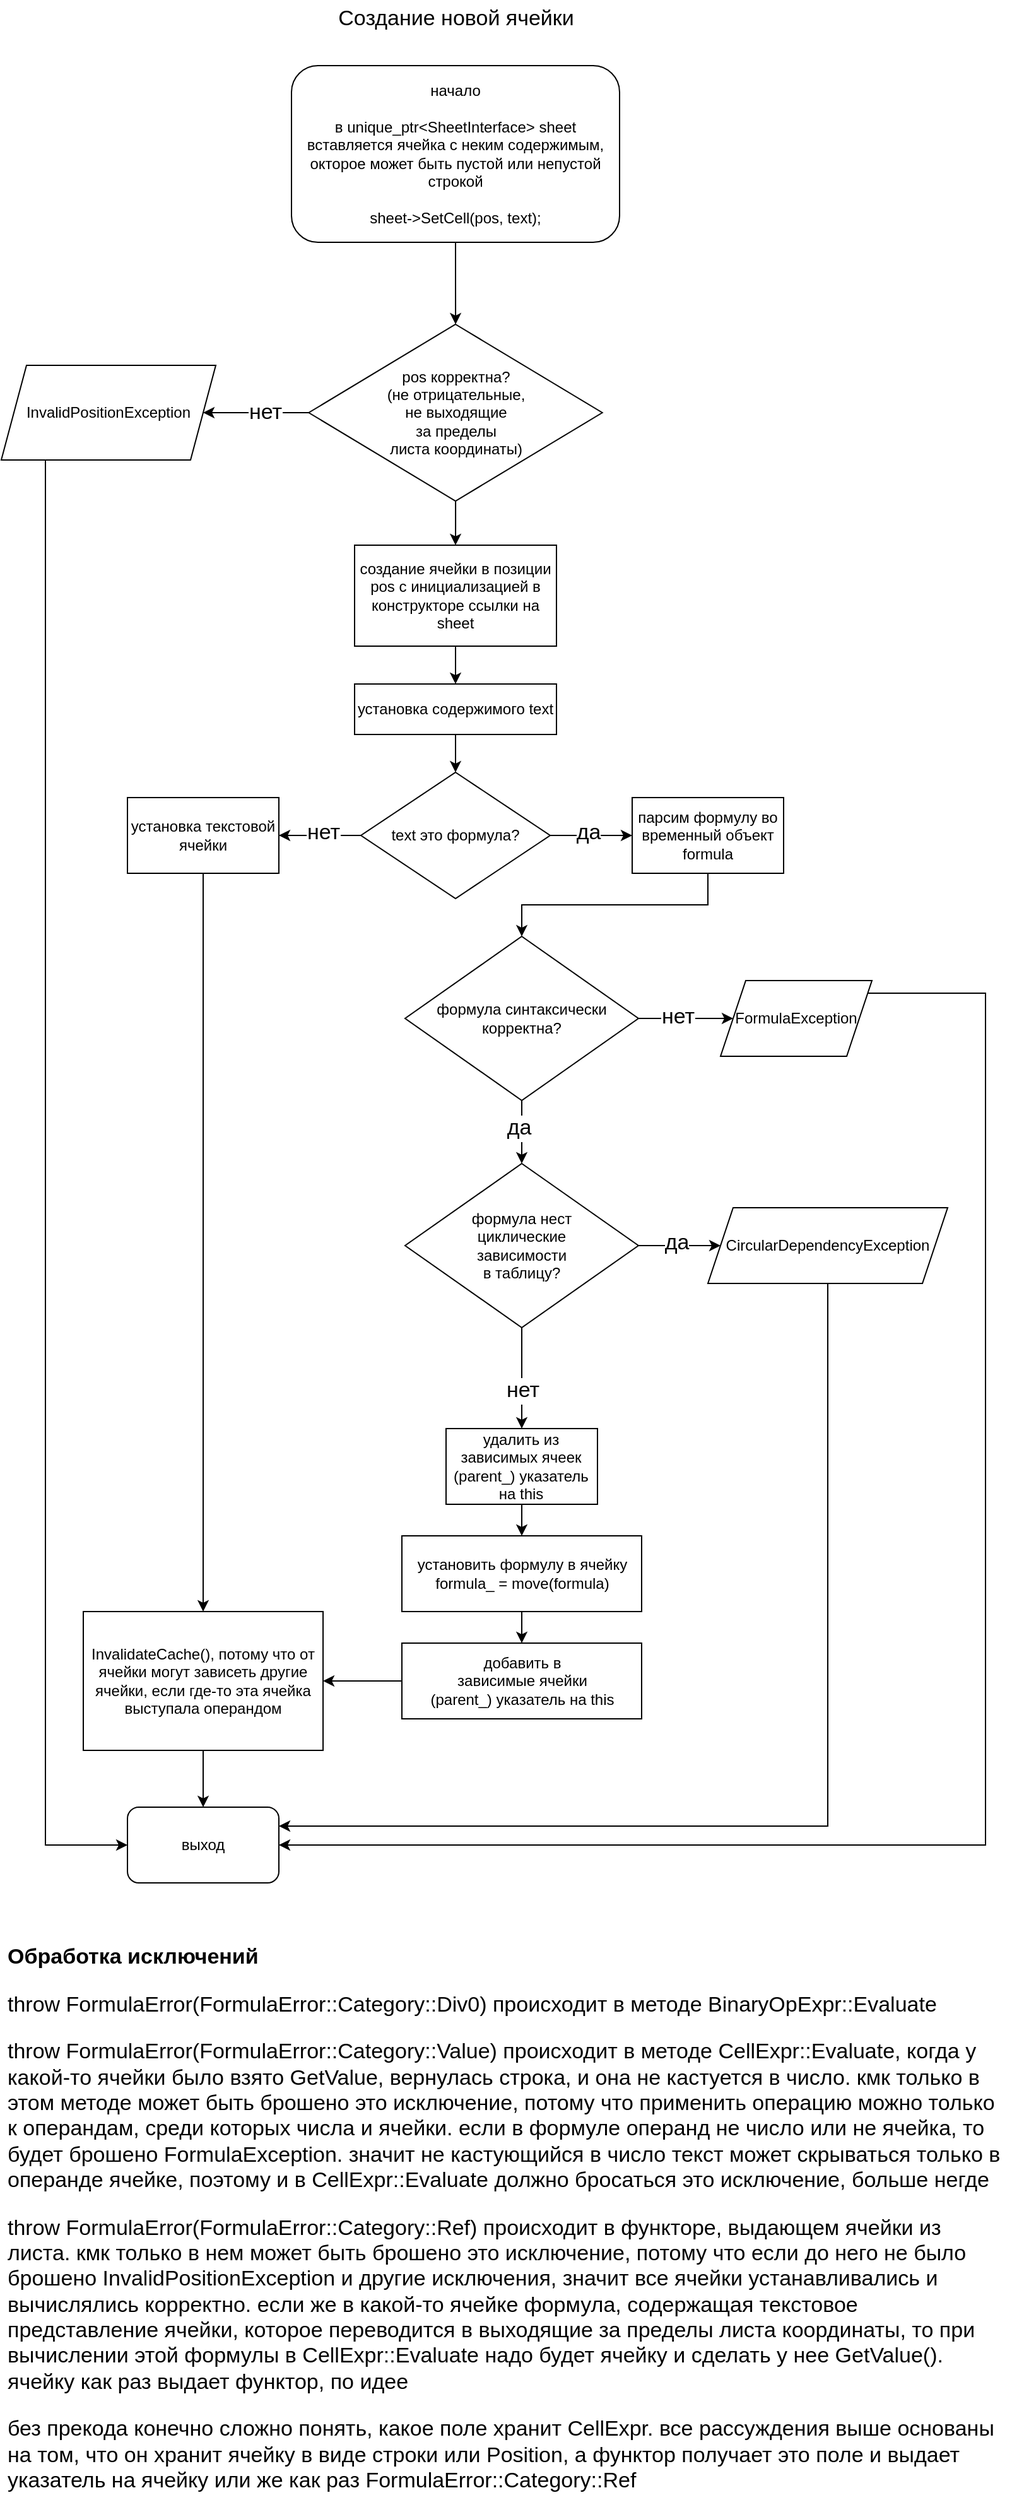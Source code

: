 <mxfile version="21.6.8" type="device">
  <diagram name="Page-1" id="SPiCIr0ZC_wj-tATxjPY">
    <mxGraphModel dx="1364" dy="843" grid="1" gridSize="10" guides="1" tooltips="1" connect="1" arrows="1" fold="1" page="1" pageScale="1" pageWidth="850" pageHeight="1100" math="0" shadow="0">
      <root>
        <mxCell id="0" />
        <mxCell id="1" parent="0" />
        <mxCell id="lTLusuyiNAkY52ba71Ii-4" value="" style="edgeStyle=orthogonalEdgeStyle;rounded=0;orthogonalLoop=1;jettySize=auto;html=1;" parent="1" source="lTLusuyiNAkY52ba71Ii-1" target="lTLusuyiNAkY52ba71Ii-3" edge="1">
          <mxGeometry relative="1" as="geometry" />
        </mxCell>
        <mxCell id="lTLusuyiNAkY52ba71Ii-1" value="начало&lt;br&gt;&lt;br&gt;в unique_ptr&amp;lt;SheetInterface&amp;gt; sheet вставляется ячейка с неким содержимым, окторое может быть пустой или непустой строкой&lt;br&gt;&lt;br&gt;sheet-&amp;gt;SetCell(pos, text);" style="rounded=1;whiteSpace=wrap;html=1;" parent="1" vertex="1">
          <mxGeometry x="260" y="62" width="260" height="140" as="geometry" />
        </mxCell>
        <mxCell id="lTLusuyiNAkY52ba71Ii-2" value="Создание новой ячейки" style="text;html=1;align=center;verticalAlign=middle;resizable=0;points=[];autosize=1;strokeColor=none;fillColor=none;fontSize=17;" parent="1" vertex="1">
          <mxGeometry x="285" y="10" width="210" height="30" as="geometry" />
        </mxCell>
        <mxCell id="lTLusuyiNAkY52ba71Ii-6" value="" style="edgeStyle=orthogonalEdgeStyle;rounded=0;orthogonalLoop=1;jettySize=auto;html=1;" parent="1" source="lTLusuyiNAkY52ba71Ii-3" target="lTLusuyiNAkY52ba71Ii-5" edge="1">
          <mxGeometry relative="1" as="geometry" />
        </mxCell>
        <mxCell id="lTLusuyiNAkY52ba71Ii-7" value="нет" style="edgeLabel;html=1;align=center;verticalAlign=middle;resizable=0;points=[];fontSize=17;" parent="lTLusuyiNAkY52ba71Ii-6" vertex="1" connectable="0">
          <mxGeometry x="-0.164" y="2" relative="1" as="geometry">
            <mxPoint y="-2" as="offset" />
          </mxGeometry>
        </mxCell>
        <mxCell id="lTLusuyiNAkY52ba71Ii-9" value="" style="edgeStyle=orthogonalEdgeStyle;rounded=0;orthogonalLoop=1;jettySize=auto;html=1;" parent="1" source="lTLusuyiNAkY52ba71Ii-3" target="lTLusuyiNAkY52ba71Ii-8" edge="1">
          <mxGeometry relative="1" as="geometry" />
        </mxCell>
        <mxCell id="lTLusuyiNAkY52ba71Ii-3" value="pos корректна?&lt;br&gt;(не отрицательные,&lt;br&gt;не выходящие&lt;br&gt;за пределы&lt;br&gt;листа координаты)" style="rhombus;whiteSpace=wrap;html=1;" parent="1" vertex="1">
          <mxGeometry x="273.67" y="267" width="232.66" height="140" as="geometry" />
        </mxCell>
        <mxCell id="lTLusuyiNAkY52ba71Ii-12" style="edgeStyle=orthogonalEdgeStyle;rounded=0;orthogonalLoop=1;jettySize=auto;html=1;exitX=0.5;exitY=1;exitDx=0;exitDy=0;entryX=0;entryY=0.5;entryDx=0;entryDy=0;" parent="1" source="lTLusuyiNAkY52ba71Ii-5" target="lTLusuyiNAkY52ba71Ii-57" edge="1">
          <mxGeometry relative="1" as="geometry">
            <mxPoint x="65" y="1012" as="targetPoint" />
            <Array as="points">
              <mxPoint x="65" y="1472" />
            </Array>
          </mxGeometry>
        </mxCell>
        <mxCell id="lTLusuyiNAkY52ba71Ii-5" value="InvalidPositionException" style="shape=parallelogram;perimeter=parallelogramPerimeter;whiteSpace=wrap;html=1;fixedSize=1;" parent="1" vertex="1">
          <mxGeometry x="30" y="299.5" width="170" height="75" as="geometry" />
        </mxCell>
        <mxCell id="lTLusuyiNAkY52ba71Ii-11" value="" style="edgeStyle=orthogonalEdgeStyle;rounded=0;orthogonalLoop=1;jettySize=auto;html=1;" parent="1" source="lTLusuyiNAkY52ba71Ii-8" target="lTLusuyiNAkY52ba71Ii-10" edge="1">
          <mxGeometry relative="1" as="geometry" />
        </mxCell>
        <mxCell id="lTLusuyiNAkY52ba71Ii-8" value="создание ячейки в позиции pos c инициализацией в конструкторе ссылки на sheet" style="whiteSpace=wrap;html=1;" parent="1" vertex="1">
          <mxGeometry x="310" y="442" width="159.99" height="80" as="geometry" />
        </mxCell>
        <mxCell id="lTLusuyiNAkY52ba71Ii-15" value="" style="edgeStyle=orthogonalEdgeStyle;rounded=0;orthogonalLoop=1;jettySize=auto;html=1;" parent="1" source="lTLusuyiNAkY52ba71Ii-10" target="lTLusuyiNAkY52ba71Ii-14" edge="1">
          <mxGeometry relative="1" as="geometry" />
        </mxCell>
        <mxCell id="lTLusuyiNAkY52ba71Ii-10" value="установка содержимого text" style="whiteSpace=wrap;html=1;" parent="1" vertex="1">
          <mxGeometry x="310.01" y="552" width="159.99" height="40" as="geometry" />
        </mxCell>
        <mxCell id="lTLusuyiNAkY52ba71Ii-17" value="" style="edgeStyle=orthogonalEdgeStyle;rounded=0;orthogonalLoop=1;jettySize=auto;html=1;" parent="1" source="lTLusuyiNAkY52ba71Ii-14" target="lTLusuyiNAkY52ba71Ii-16" edge="1">
          <mxGeometry relative="1" as="geometry" />
        </mxCell>
        <mxCell id="lTLusuyiNAkY52ba71Ii-18" value="нет" style="edgeLabel;html=1;align=center;verticalAlign=middle;resizable=0;points=[];fontSize=17;" parent="lTLusuyiNAkY52ba71Ii-17" vertex="1" connectable="0">
          <mxGeometry x="-0.074" y="-2" relative="1" as="geometry">
            <mxPoint as="offset" />
          </mxGeometry>
        </mxCell>
        <mxCell id="lTLusuyiNAkY52ba71Ii-24" value="" style="edgeStyle=orthogonalEdgeStyle;rounded=0;orthogonalLoop=1;jettySize=auto;html=1;" parent="1" source="lTLusuyiNAkY52ba71Ii-14" target="lTLusuyiNAkY52ba71Ii-23" edge="1">
          <mxGeometry relative="1" as="geometry" />
        </mxCell>
        <mxCell id="lTLusuyiNAkY52ba71Ii-27" value="да" style="edgeLabel;html=1;align=center;verticalAlign=middle;resizable=0;points=[];fontSize=17;" parent="lTLusuyiNAkY52ba71Ii-24" vertex="1" connectable="0">
          <mxGeometry x="-0.095" y="2" relative="1" as="geometry">
            <mxPoint as="offset" />
          </mxGeometry>
        </mxCell>
        <mxCell id="lTLusuyiNAkY52ba71Ii-14" value="text это формула?" style="rhombus;whiteSpace=wrap;html=1;" parent="1" vertex="1">
          <mxGeometry x="315" y="622" width="150.01" height="100" as="geometry" />
        </mxCell>
        <mxCell id="lTLusuyiNAkY52ba71Ii-20" value="" style="edgeStyle=orthogonalEdgeStyle;rounded=0;orthogonalLoop=1;jettySize=auto;html=1;entryX=0.5;entryY=0;entryDx=0;entryDy=0;exitX=0.5;exitY=1;exitDx=0;exitDy=0;" parent="1" source="lTLusuyiNAkY52ba71Ii-16" target="lTLusuyiNAkY52ba71Ii-19" edge="1">
          <mxGeometry relative="1" as="geometry">
            <mxPoint x="130" y="1202" as="targetPoint" />
            <Array as="points">
              <mxPoint x="190" y="1287" />
            </Array>
          </mxGeometry>
        </mxCell>
        <mxCell id="lTLusuyiNAkY52ba71Ii-16" value="установка текстовой ячейки" style="whiteSpace=wrap;html=1;" parent="1" vertex="1">
          <mxGeometry x="130.005" y="642" width="120" height="60" as="geometry" />
        </mxCell>
        <mxCell id="lTLusuyiNAkY52ba71Ii-58" value="" style="edgeStyle=orthogonalEdgeStyle;rounded=0;orthogonalLoop=1;jettySize=auto;html=1;" parent="1" source="lTLusuyiNAkY52ba71Ii-19" target="lTLusuyiNAkY52ba71Ii-57" edge="1">
          <mxGeometry relative="1" as="geometry" />
        </mxCell>
        <mxCell id="lTLusuyiNAkY52ba71Ii-19" value="InvalidateCache(), потому что от ячейки могут зависеть другие ячейки, если где-то эта ячейка выступала операндом" style="whiteSpace=wrap;html=1;" parent="1" vertex="1">
          <mxGeometry x="95.01" y="1287" width="190" height="110" as="geometry" />
        </mxCell>
        <mxCell id="lTLusuyiNAkY52ba71Ii-26" value="" style="edgeStyle=orthogonalEdgeStyle;rounded=0;orthogonalLoop=1;jettySize=auto;html=1;" parent="1" source="lTLusuyiNAkY52ba71Ii-23" target="lTLusuyiNAkY52ba71Ii-25" edge="1">
          <mxGeometry relative="1" as="geometry" />
        </mxCell>
        <mxCell id="lTLusuyiNAkY52ba71Ii-23" value="парсим формулу во временный объект&lt;br&gt;formula" style="whiteSpace=wrap;html=1;" parent="1" vertex="1">
          <mxGeometry x="529.995" y="642" width="120" height="60" as="geometry" />
        </mxCell>
        <mxCell id="lTLusuyiNAkY52ba71Ii-32" value="" style="edgeStyle=orthogonalEdgeStyle;rounded=0;orthogonalLoop=1;jettySize=auto;html=1;entryX=0;entryY=0.5;entryDx=0;entryDy=0;" parent="1" source="lTLusuyiNAkY52ba71Ii-25" target="lTLusuyiNAkY52ba71Ii-41" edge="1">
          <mxGeometry relative="1" as="geometry">
            <mxPoint x="480" y="797" as="targetPoint" />
          </mxGeometry>
        </mxCell>
        <mxCell id="lTLusuyiNAkY52ba71Ii-42" value="нет" style="edgeLabel;html=1;align=center;verticalAlign=middle;resizable=0;points=[];fontSize=17;" parent="lTLusuyiNAkY52ba71Ii-32" vertex="1" connectable="0">
          <mxGeometry x="-0.174" y="1" relative="1" as="geometry">
            <mxPoint as="offset" />
          </mxGeometry>
        </mxCell>
        <mxCell id="lTLusuyiNAkY52ba71Ii-37" value="" style="edgeStyle=orthogonalEdgeStyle;rounded=0;orthogonalLoop=1;jettySize=auto;html=1;" parent="1" source="lTLusuyiNAkY52ba71Ii-25" target="lTLusuyiNAkY52ba71Ii-36" edge="1">
          <mxGeometry relative="1" as="geometry" />
        </mxCell>
        <mxCell id="lTLusuyiNAkY52ba71Ii-38" value="да" style="edgeLabel;html=1;align=center;verticalAlign=middle;resizable=0;points=[];fontSize=17;" parent="lTLusuyiNAkY52ba71Ii-37" vertex="1" connectable="0">
          <mxGeometry x="-0.143" y="-3" relative="1" as="geometry">
            <mxPoint as="offset" />
          </mxGeometry>
        </mxCell>
        <mxCell id="lTLusuyiNAkY52ba71Ii-25" value="формула синтаксически корректна?" style="rhombus;whiteSpace=wrap;html=1;" parent="1" vertex="1">
          <mxGeometry x="350" y="752" width="184.98" height="130" as="geometry" />
        </mxCell>
        <mxCell id="lTLusuyiNAkY52ba71Ii-49" value="" style="edgeStyle=orthogonalEdgeStyle;rounded=0;orthogonalLoop=1;jettySize=auto;html=1;" parent="1" source="lTLusuyiNAkY52ba71Ii-36" target="lTLusuyiNAkY52ba71Ii-48" edge="1">
          <mxGeometry relative="1" as="geometry" />
        </mxCell>
        <mxCell id="lTLusuyiNAkY52ba71Ii-50" value="нет" style="edgeLabel;html=1;align=center;verticalAlign=middle;resizable=0;points=[];fontSize=17;" parent="lTLusuyiNAkY52ba71Ii-49" vertex="1" connectable="0">
          <mxGeometry x="0.096" y="2" relative="1" as="geometry">
            <mxPoint x="-2" y="6" as="offset" />
          </mxGeometry>
        </mxCell>
        <mxCell id="lTLusuyiNAkY52ba71Ii-36" value="формула нест&lt;br&gt;циклические&lt;br&gt;зависимости&lt;br&gt;в таблицу?" style="rhombus;whiteSpace=wrap;html=1;" parent="1" vertex="1">
          <mxGeometry x="350" y="932" width="184.98" height="130" as="geometry" />
        </mxCell>
        <mxCell id="lTLusuyiNAkY52ba71Ii-60" style="edgeStyle=orthogonalEdgeStyle;rounded=0;orthogonalLoop=1;jettySize=auto;html=1;exitX=1;exitY=0.5;exitDx=0;exitDy=0;entryX=1;entryY=0.5;entryDx=0;entryDy=0;" parent="1" source="lTLusuyiNAkY52ba71Ii-41" target="lTLusuyiNAkY52ba71Ii-57" edge="1">
          <mxGeometry relative="1" as="geometry">
            <Array as="points">
              <mxPoint x="690" y="817" />
              <mxPoint x="690" y="797" />
              <mxPoint x="810" y="797" />
              <mxPoint x="810" y="1472" />
            </Array>
          </mxGeometry>
        </mxCell>
        <mxCell id="lTLusuyiNAkY52ba71Ii-41" value="FormulaException" style="shape=parallelogram;perimeter=parallelogramPerimeter;whiteSpace=wrap;html=1;fixedSize=1;" parent="1" vertex="1">
          <mxGeometry x="600" y="787" width="120" height="60" as="geometry" />
        </mxCell>
        <mxCell id="lTLusuyiNAkY52ba71Ii-43" value="" style="edgeStyle=orthogonalEdgeStyle;rounded=0;orthogonalLoop=1;jettySize=auto;html=1;entryX=0;entryY=0.5;entryDx=0;entryDy=0;exitX=1;exitY=0.5;exitDx=0;exitDy=0;" parent="1" source="lTLusuyiNAkY52ba71Ii-36" target="lTLusuyiNAkY52ba71Ii-45" edge="1">
          <mxGeometry relative="1" as="geometry">
            <mxPoint x="489.01" y="997" as="sourcePoint" />
            <mxPoint x="441.01" y="997" as="targetPoint" />
          </mxGeometry>
        </mxCell>
        <mxCell id="lTLusuyiNAkY52ba71Ii-44" value="да" style="edgeLabel;html=1;align=center;verticalAlign=middle;resizable=0;points=[];fontSize=17;" parent="lTLusuyiNAkY52ba71Ii-43" vertex="1" connectable="0">
          <mxGeometry x="-0.174" y="1" relative="1" as="geometry">
            <mxPoint x="3" y="-1" as="offset" />
          </mxGeometry>
        </mxCell>
        <mxCell id="lTLusuyiNAkY52ba71Ii-59" style="edgeStyle=orthogonalEdgeStyle;rounded=0;orthogonalLoop=1;jettySize=auto;html=1;exitX=0.5;exitY=1;exitDx=0;exitDy=0;entryX=1;entryY=0.25;entryDx=0;entryDy=0;" parent="1" source="lTLusuyiNAkY52ba71Ii-45" target="lTLusuyiNAkY52ba71Ii-57" edge="1">
          <mxGeometry relative="1" as="geometry" />
        </mxCell>
        <mxCell id="lTLusuyiNAkY52ba71Ii-45" value="CircularDependencyException" style="shape=parallelogram;perimeter=parallelogramPerimeter;whiteSpace=wrap;html=1;fixedSize=1;" parent="1" vertex="1">
          <mxGeometry x="590" y="967" width="190" height="60" as="geometry" />
        </mxCell>
        <mxCell id="lTLusuyiNAkY52ba71Ii-52" value="" style="edgeStyle=orthogonalEdgeStyle;rounded=0;orthogonalLoop=1;jettySize=auto;html=1;" parent="1" source="lTLusuyiNAkY52ba71Ii-48" target="lTLusuyiNAkY52ba71Ii-51" edge="1">
          <mxGeometry relative="1" as="geometry" />
        </mxCell>
        <mxCell id="lTLusuyiNAkY52ba71Ii-48" value="удалить из зависимых ячеек (parent_) указатель на this" style="whiteSpace=wrap;html=1;" parent="1" vertex="1">
          <mxGeometry x="382.49" y="1142" width="120" height="60" as="geometry" />
        </mxCell>
        <mxCell id="lTLusuyiNAkY52ba71Ii-55" value="" style="edgeStyle=orthogonalEdgeStyle;rounded=0;orthogonalLoop=1;jettySize=auto;html=1;" parent="1" source="lTLusuyiNAkY52ba71Ii-51" target="lTLusuyiNAkY52ba71Ii-54" edge="1">
          <mxGeometry relative="1" as="geometry" />
        </mxCell>
        <mxCell id="lTLusuyiNAkY52ba71Ii-51" value="установить формулу в ячейку&lt;br&gt;formula_ = move(formula)" style="whiteSpace=wrap;html=1;" parent="1" vertex="1">
          <mxGeometry x="347.5" y="1227" width="189.98" height="60" as="geometry" />
        </mxCell>
        <mxCell id="lTLusuyiNAkY52ba71Ii-56" style="edgeStyle=orthogonalEdgeStyle;rounded=0;orthogonalLoop=1;jettySize=auto;html=1;exitX=0;exitY=0.5;exitDx=0;exitDy=0;entryX=1;entryY=0.5;entryDx=0;entryDy=0;" parent="1" source="lTLusuyiNAkY52ba71Ii-54" target="lTLusuyiNAkY52ba71Ii-19" edge="1">
          <mxGeometry relative="1" as="geometry" />
        </mxCell>
        <mxCell id="lTLusuyiNAkY52ba71Ii-54" value="добавить в&lt;br&gt;зависимые ячейки&lt;br&gt;(parent_) указатель на this" style="whiteSpace=wrap;html=1;" parent="1" vertex="1">
          <mxGeometry x="347.5" y="1312" width="189.98" height="60" as="geometry" />
        </mxCell>
        <mxCell id="lTLusuyiNAkY52ba71Ii-57" value="выход" style="rounded=1;whiteSpace=wrap;html=1;" parent="1" vertex="1">
          <mxGeometry x="130.01" y="1442" width="120" height="60" as="geometry" />
        </mxCell>
        <mxCell id="jDx9kgLdUKyveN3ygDV9-1" value="&lt;h1 style=&quot;font-size: 17px;&quot;&gt;Обработка исключений&lt;/h1&gt;&lt;p style=&quot;font-size: 17px;&quot;&gt;throw FormulaError(FormulaError::Category::Div0) происходит в методе&amp;nbsp;BinaryOpExpr::&lt;span style=&quot;background-color: initial; font-size: 17px;&quot;&gt;Evaluate&lt;/span&gt;&lt;/p&gt;&lt;p style=&quot;border-color: var(--border-color); font-size: 17px;&quot;&gt;throw FormulaError(FormulaError::Category::Value) происходит в методе CellExpr::Evaluate, когда у какой-то ячейки было взято GetValue, вернулась строка, и она не кастуется в число. кмк только в этом методе может быть брошено это исключение, потому что применить операцию можно только к операндам, среди которых числа и ячейки. если в формуле операнд не число или не ячейка, то будет брошено FormulaException. значит не кастующийся в число текст может скрываться только в операнде ячейке, поэтому и в CellExpr::Evaluate должно бросаться это исключение, больше негде&lt;/p&gt;&lt;p style=&quot;border-color: var(--border-color); font-size: 17px;&quot;&gt;throw FormulaError(FormulaError::Category::Ref) происходит в функторе, выдающем ячейки из листа. кмк только в нем может быть брошено это исключение, потому что если до него не было брошено InvalidPositionException и другие исключения, значит все ячейки устанавливались и вычислялись корректно. если же в какой-то ячейке формула, содержащая текстовое представление ячейки, которое переводится в выходящие за пределы листа координаты, то при вычислении этой формулы в CellExpr::Evaluate надо будет ячейку и сделать у нее GetValue(). ячейку как раз выдает функтор, по идее&lt;/p&gt;&lt;p style=&quot;border-color: var(--border-color); font-size: 17px;&quot;&gt;без прекода конечно сложно понять, какое поле хранит CellExpr. все рассуждения выше основаны на том, что он хранит ячейку в виде строки или Position, а функтор получает это поле и выдает указатель на ячейку или же как раз FormulaError::Category::Ref&lt;/p&gt;" style="text;html=1;strokeColor=none;fillColor=none;spacing=5;spacingTop=-20;whiteSpace=wrap;overflow=hidden;rounded=0;fontSize=17;" parent="1" vertex="1">
          <mxGeometry x="30" y="1550" width="800" height="440" as="geometry" />
        </mxCell>
      </root>
    </mxGraphModel>
  </diagram>
</mxfile>
